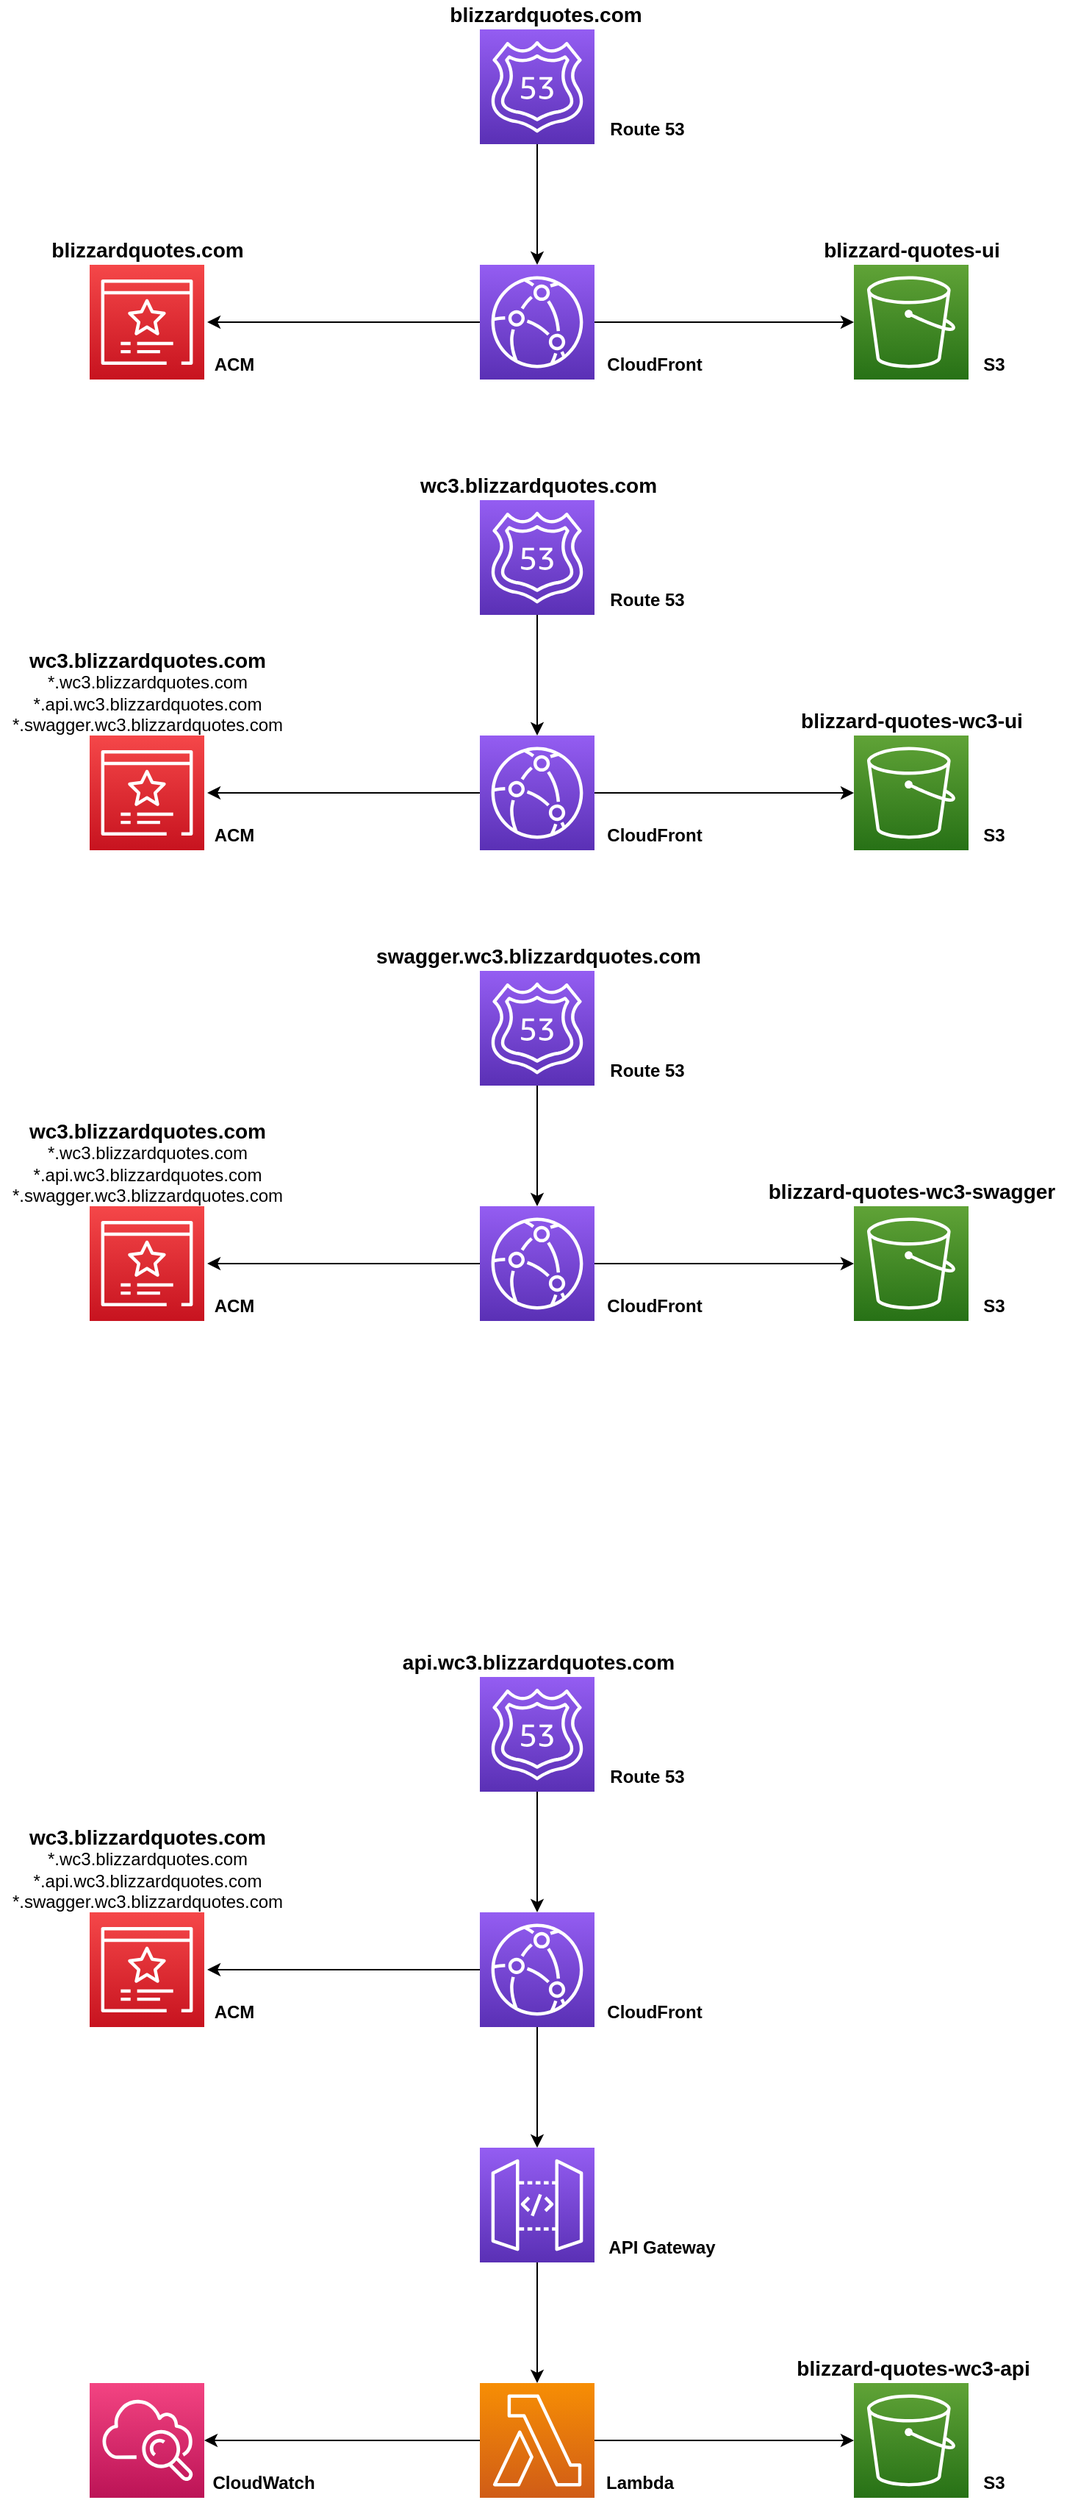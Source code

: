 <mxfile version="13.4.8" type="google"><diagram id="ve4UrmRPay4zbQK0Jmco" name="Page-1"><mxGraphModel dx="1422" dy="762" grid="1" gridSize="10" guides="1" tooltips="1" connect="1" arrows="1" fold="1" page="1" pageScale="1" pageWidth="850" pageHeight="1100" math="0" shadow="0"><root><mxCell id="0"/><mxCell id="1" parent="0"/><mxCell id="h2Oj0U_-wsIMyNl2uhC2-9" style="edgeStyle=orthogonalEdgeStyle;rounded=0;orthogonalLoop=1;jettySize=auto;html=1;" parent="1" source="h2Oj0U_-wsIMyNl2uhC2-1" target="h2Oj0U_-wsIMyNl2uhC2-2" edge="1"><mxGeometry relative="1" as="geometry"/></mxCell><mxCell id="h2Oj0U_-wsIMyNl2uhC2-1" value="" style="outlineConnect=0;fontColor=#232F3E;gradientColor=#945DF2;gradientDirection=north;fillColor=#5A30B5;strokeColor=#ffffff;dashed=0;verticalLabelPosition=bottom;verticalAlign=top;align=center;html=1;fontSize=12;fontStyle=0;aspect=fixed;shape=mxgraph.aws4.resourceIcon;resIcon=mxgraph.aws4.route_53;" parent="1" vertex="1"><mxGeometry x="385.5" y="80" width="78" height="78" as="geometry"/></mxCell><mxCell id="h2Oj0U_-wsIMyNl2uhC2-14" style="edgeStyle=orthogonalEdgeStyle;rounded=0;orthogonalLoop=1;jettySize=auto;html=1;entryX=1.026;entryY=0.5;entryDx=0;entryDy=0;entryPerimeter=0;" parent="1" source="h2Oj0U_-wsIMyNl2uhC2-2" target="h2Oj0U_-wsIMyNl2uhC2-3" edge="1"><mxGeometry relative="1" as="geometry"/></mxCell><mxCell id="vdmQJDdB7NtLbK8hAlU3-53" style="edgeStyle=orthogonalEdgeStyle;rounded=0;orthogonalLoop=1;jettySize=auto;html=1;" parent="1" source="h2Oj0U_-wsIMyNl2uhC2-2" edge="1"><mxGeometry relative="1" as="geometry"><mxPoint x="640" y="279" as="targetPoint"/></mxGeometry></mxCell><mxCell id="h2Oj0U_-wsIMyNl2uhC2-2" value="" style="outlineConnect=0;fontColor=#232F3E;gradientColor=#945DF2;gradientDirection=north;fillColor=#5A30B5;strokeColor=#ffffff;dashed=0;verticalLabelPosition=bottom;verticalAlign=top;align=center;html=1;fontSize=12;fontStyle=0;aspect=fixed;shape=mxgraph.aws4.resourceIcon;resIcon=mxgraph.aws4.cloudfront;" parent="1" vertex="1"><mxGeometry x="385.5" y="240" width="78" height="78" as="geometry"/></mxCell><mxCell id="h2Oj0U_-wsIMyNl2uhC2-3" value="" style="outlineConnect=0;fontColor=#232F3E;gradientColor=#F54749;gradientDirection=north;fillColor=#C7131F;strokeColor=#ffffff;dashed=0;verticalLabelPosition=bottom;verticalAlign=top;align=center;html=1;fontSize=12;fontStyle=0;aspect=fixed;shape=mxgraph.aws4.resourceIcon;resIcon=mxgraph.aws4.certificate_manager_3;" parent="1" vertex="1"><mxGeometry x="120" y="240" width="78" height="78" as="geometry"/></mxCell><mxCell id="h2Oj0U_-wsIMyNl2uhC2-8" value="&lt;b&gt;&lt;font style=&quot;font-size: 14px&quot;&gt;blizzardquotes.com&lt;/font&gt;&lt;/b&gt;" style="text;html=1;align=center;verticalAlign=middle;resizable=0;points=[];;autosize=1;" parent="1" vertex="1"><mxGeometry x="355" y="60" width="150" height="20" as="geometry"/></mxCell><mxCell id="h2Oj0U_-wsIMyNl2uhC2-15" value="&lt;b&gt;&lt;font style=&quot;font-size: 14px&quot;&gt;blizzardquotes.com&lt;/font&gt;&lt;/b&gt;" style="text;html=1;align=center;verticalAlign=middle;resizable=0;points=[];;autosize=1;" parent="1" vertex="1"><mxGeometry x="84" y="220" width="150" height="20" as="geometry"/></mxCell><mxCell id="h2Oj0U_-wsIMyNl2uhC2-17" value="" style="outlineConnect=0;fontColor=#232F3E;gradientColor=#60A337;gradientDirection=north;fillColor=#277116;strokeColor=#ffffff;dashed=0;verticalLabelPosition=bottom;verticalAlign=top;align=center;html=1;fontSize=12;fontStyle=0;aspect=fixed;shape=mxgraph.aws4.resourceIcon;resIcon=mxgraph.aws4.s3;" parent="1" vertex="1"><mxGeometry x="640" y="240" width="78" height="78" as="geometry"/></mxCell><mxCell id="vdmQJDdB7NtLbK8hAlU3-1" value="&lt;b&gt;Route 53&lt;/b&gt;" style="text;html=1;align=center;verticalAlign=middle;resizable=0;points=[];;autosize=1;" parent="1" vertex="1"><mxGeometry x="463.5" y="138" width="70" height="20" as="geometry"/></mxCell><mxCell id="vdmQJDdB7NtLbK8hAlU3-2" value="&lt;b&gt;CloudFront&lt;/b&gt;" style="text;html=1;align=center;verticalAlign=middle;resizable=0;points=[];;autosize=1;" parent="1" vertex="1"><mxGeometry x="463.5" y="298" width="80" height="20" as="geometry"/></mxCell><mxCell id="vdmQJDdB7NtLbK8hAlU3-10" value="&lt;b&gt;S3&lt;/b&gt;" style="text;html=1;align=center;verticalAlign=middle;resizable=0;points=[];;autosize=1;" parent="1" vertex="1"><mxGeometry x="720" y="298" width="30" height="20" as="geometry"/></mxCell><mxCell id="vdmQJDdB7NtLbK8hAlU3-11" value="&lt;b&gt;ACM&lt;/b&gt;" style="text;html=1;align=center;verticalAlign=middle;resizable=0;points=[];;autosize=1;" parent="1" vertex="1"><mxGeometry x="198" y="298" width="40" height="20" as="geometry"/></mxCell><mxCell id="vdmQJDdB7NtLbK8hAlU3-54" style="edgeStyle=orthogonalEdgeStyle;rounded=0;orthogonalLoop=1;jettySize=auto;html=1;" parent="1" source="vdmQJDdB7NtLbK8hAlU3-55" target="vdmQJDdB7NtLbK8hAlU3-59" edge="1"><mxGeometry relative="1" as="geometry"/></mxCell><mxCell id="vdmQJDdB7NtLbK8hAlU3-55" value="" style="outlineConnect=0;fontColor=#232F3E;gradientColor=#945DF2;gradientDirection=north;fillColor=#5A30B5;strokeColor=#ffffff;dashed=0;verticalLabelPosition=bottom;verticalAlign=top;align=center;html=1;fontSize=12;fontStyle=0;aspect=fixed;shape=mxgraph.aws4.resourceIcon;resIcon=mxgraph.aws4.route_53;" parent="1" vertex="1"><mxGeometry x="385.5" y="1200" width="78" height="78" as="geometry"/></mxCell><mxCell id="vdmQJDdB7NtLbK8hAlU3-56" style="edgeStyle=orthogonalEdgeStyle;rounded=0;orthogonalLoop=1;jettySize=auto;html=1;" parent="1" source="vdmQJDdB7NtLbK8hAlU3-59" target="vdmQJDdB7NtLbK8hAlU3-62" edge="1"><mxGeometry relative="1" as="geometry"/></mxCell><mxCell id="vdmQJDdB7NtLbK8hAlU3-57" style="edgeStyle=orthogonalEdgeStyle;rounded=0;orthogonalLoop=1;jettySize=auto;html=1;entryX=1.026;entryY=0.5;entryDx=0;entryDy=0;entryPerimeter=0;" parent="1" source="vdmQJDdB7NtLbK8hAlU3-59" target="vdmQJDdB7NtLbK8hAlU3-60" edge="1"><mxGeometry relative="1" as="geometry"/></mxCell><mxCell id="vdmQJDdB7NtLbK8hAlU3-58" style="edgeStyle=orthogonalEdgeStyle;rounded=0;orthogonalLoop=1;jettySize=auto;html=1;" parent="1" edge="1"><mxGeometry relative="1" as="geometry"><mxPoint x="640" y="1719" as="targetPoint"/><mxPoint x="463.5" y="1719" as="sourcePoint"/></mxGeometry></mxCell><mxCell id="vdmQJDdB7NtLbK8hAlU3-59" value="" style="outlineConnect=0;fontColor=#232F3E;gradientColor=#945DF2;gradientDirection=north;fillColor=#5A30B5;strokeColor=#ffffff;dashed=0;verticalLabelPosition=bottom;verticalAlign=top;align=center;html=1;fontSize=12;fontStyle=0;aspect=fixed;shape=mxgraph.aws4.resourceIcon;resIcon=mxgraph.aws4.cloudfront;" parent="1" vertex="1"><mxGeometry x="385.5" y="1360" width="78" height="78" as="geometry"/></mxCell><mxCell id="vdmQJDdB7NtLbK8hAlU3-60" value="" style="outlineConnect=0;fontColor=#232F3E;gradientColor=#F54749;gradientDirection=north;fillColor=#C7131F;strokeColor=#ffffff;dashed=0;verticalLabelPosition=bottom;verticalAlign=top;align=center;html=1;fontSize=12;fontStyle=0;aspect=fixed;shape=mxgraph.aws4.resourceIcon;resIcon=mxgraph.aws4.certificate_manager_3;" parent="1" vertex="1"><mxGeometry x="120" y="1360" width="78" height="78" as="geometry"/></mxCell><mxCell id="vdmQJDdB7NtLbK8hAlU3-61" style="edgeStyle=orthogonalEdgeStyle;rounded=0;orthogonalLoop=1;jettySize=auto;html=1;" parent="1" source="vdmQJDdB7NtLbK8hAlU3-62" target="vdmQJDdB7NtLbK8hAlU3-64" edge="1"><mxGeometry relative="1" as="geometry"/></mxCell><mxCell id="vdmQJDdB7NtLbK8hAlU3-62" value="" style="outlineConnect=0;fontColor=#232F3E;gradientColor=#945DF2;gradientDirection=north;fillColor=#5A30B5;strokeColor=#ffffff;dashed=0;verticalLabelPosition=bottom;verticalAlign=top;align=center;html=1;fontSize=12;fontStyle=0;aspect=fixed;shape=mxgraph.aws4.resourceIcon;resIcon=mxgraph.aws4.api_gateway;" parent="1" vertex="1"><mxGeometry x="385.5" y="1520" width="78" height="78" as="geometry"/></mxCell><mxCell id="vdmQJDdB7NtLbK8hAlU3-63" style="edgeStyle=orthogonalEdgeStyle;rounded=0;orthogonalLoop=1;jettySize=auto;html=1;" parent="1" source="vdmQJDdB7NtLbK8hAlU3-64" target="vdmQJDdB7NtLbK8hAlU3-65" edge="1"><mxGeometry relative="1" as="geometry"/></mxCell><mxCell id="vdmQJDdB7NtLbK8hAlU3-64" value="" style="outlineConnect=0;fontColor=#232F3E;gradientColor=#F78E04;gradientDirection=north;fillColor=#D05C17;strokeColor=#ffffff;dashed=0;verticalLabelPosition=bottom;verticalAlign=top;align=center;html=1;fontSize=12;fontStyle=0;aspect=fixed;shape=mxgraph.aws4.resourceIcon;resIcon=mxgraph.aws4.lambda;" parent="1" vertex="1"><mxGeometry x="385.5" y="1680" width="78" height="78" as="geometry"/></mxCell><mxCell id="vdmQJDdB7NtLbK8hAlU3-65" value="" style="outlineConnect=0;fontColor=#232F3E;gradientColor=#F34482;gradientDirection=north;fillColor=#BC1356;strokeColor=#ffffff;dashed=0;verticalLabelPosition=bottom;verticalAlign=top;align=center;html=1;fontSize=12;fontStyle=0;aspect=fixed;shape=mxgraph.aws4.resourceIcon;resIcon=mxgraph.aws4.cloudwatch;" parent="1" vertex="1"><mxGeometry x="120" y="1680" width="78" height="78" as="geometry"/></mxCell><mxCell id="vdmQJDdB7NtLbK8hAlU3-66" value="&lt;b&gt;&lt;font style=&quot;font-size: 14px&quot;&gt;api.wc3.blizzardquotes.com&lt;/font&gt;&lt;/b&gt;" style="text;html=1;align=center;verticalAlign=middle;resizable=0;points=[];;autosize=1;" parent="1" vertex="1"><mxGeometry x="324.9" y="1180" width="200" height="20" as="geometry"/></mxCell><mxCell id="vdmQJDdB7NtLbK8hAlU3-67" value="&lt;b&gt;&lt;font style=&quot;font-size: 14px&quot;&gt;wc3.blizzardquotes.com&lt;/font&gt;&lt;/b&gt;&lt;br&gt;*.wc3.blizzardquotes.com&lt;br&gt;*.api.wc3.blizzardquotes.com&lt;br&gt;*.swagger.wc3.blizzardquotes.com" style="text;html=1;align=center;verticalAlign=middle;resizable=0;points=[];;autosize=1;" parent="1" vertex="1"><mxGeometry x="59" y="1300" width="200" height="60" as="geometry"/></mxCell><mxCell id="vdmQJDdB7NtLbK8hAlU3-68" value="" style="outlineConnect=0;fontColor=#232F3E;gradientColor=#60A337;gradientDirection=north;fillColor=#277116;strokeColor=#ffffff;dashed=0;verticalLabelPosition=bottom;verticalAlign=top;align=center;html=1;fontSize=12;fontStyle=0;aspect=fixed;shape=mxgraph.aws4.resourceIcon;resIcon=mxgraph.aws4.s3;" parent="1" vertex="1"><mxGeometry x="640" y="1680" width="78" height="78" as="geometry"/></mxCell><mxCell id="vdmQJDdB7NtLbK8hAlU3-69" value="&lt;b&gt;Route 53&lt;/b&gt;" style="text;html=1;align=center;verticalAlign=middle;resizable=0;points=[];;autosize=1;" parent="1" vertex="1"><mxGeometry x="463.5" y="1258" width="70" height="20" as="geometry"/></mxCell><mxCell id="vdmQJDdB7NtLbK8hAlU3-70" value="&lt;b&gt;CloudFront&lt;/b&gt;" style="text;html=1;align=center;verticalAlign=middle;resizable=0;points=[];;autosize=1;" parent="1" vertex="1"><mxGeometry x="463.5" y="1418" width="80" height="20" as="geometry"/></mxCell><mxCell id="vdmQJDdB7NtLbK8hAlU3-71" value="&lt;b&gt;API Gateway&lt;/b&gt;" style="text;html=1;align=center;verticalAlign=middle;resizable=0;points=[];;autosize=1;" parent="1" vertex="1"><mxGeometry x="463.5" y="1578" width="90" height="20" as="geometry"/></mxCell><mxCell id="vdmQJDdB7NtLbK8hAlU3-72" value="&lt;b&gt;Lambda&lt;/b&gt;" style="text;html=1;align=center;verticalAlign=middle;resizable=0;points=[];;autosize=1;" parent="1" vertex="1"><mxGeometry x="463.5" y="1738" width="60" height="20" as="geometry"/></mxCell><mxCell id="vdmQJDdB7NtLbK8hAlU3-73" value="&lt;b&gt;CloudWatch&lt;/b&gt;" style="text;html=1;align=center;verticalAlign=middle;resizable=0;points=[];;autosize=1;" parent="1" vertex="1"><mxGeometry x="198" y="1738" width="80" height="20" as="geometry"/></mxCell><mxCell id="vdmQJDdB7NtLbK8hAlU3-74" value="&lt;b&gt;S3&lt;/b&gt;" style="text;html=1;align=center;verticalAlign=middle;resizable=0;points=[];;autosize=1;" parent="1" vertex="1"><mxGeometry x="720" y="1738" width="30" height="20" as="geometry"/></mxCell><mxCell id="vdmQJDdB7NtLbK8hAlU3-75" value="&lt;b&gt;ACM&lt;/b&gt;" style="text;html=1;align=center;verticalAlign=middle;resizable=0;points=[];;autosize=1;" parent="1" vertex="1"><mxGeometry x="198" y="1418" width="40" height="20" as="geometry"/></mxCell><mxCell id="vdmQJDdB7NtLbK8hAlU3-76" style="edgeStyle=orthogonalEdgeStyle;rounded=0;orthogonalLoop=1;jettySize=auto;html=1;" parent="1" source="vdmQJDdB7NtLbK8hAlU3-77" target="vdmQJDdB7NtLbK8hAlU3-80" edge="1"><mxGeometry relative="1" as="geometry"/></mxCell><mxCell id="vdmQJDdB7NtLbK8hAlU3-77" value="" style="outlineConnect=0;fontColor=#232F3E;gradientColor=#945DF2;gradientDirection=north;fillColor=#5A30B5;strokeColor=#ffffff;dashed=0;verticalLabelPosition=bottom;verticalAlign=top;align=center;html=1;fontSize=12;fontStyle=0;aspect=fixed;shape=mxgraph.aws4.resourceIcon;resIcon=mxgraph.aws4.route_53;" parent="1" vertex="1"><mxGeometry x="385.5" y="720" width="78" height="78" as="geometry"/></mxCell><mxCell id="vdmQJDdB7NtLbK8hAlU3-78" style="edgeStyle=orthogonalEdgeStyle;rounded=0;orthogonalLoop=1;jettySize=auto;html=1;entryX=1.026;entryY=0.5;entryDx=0;entryDy=0;entryPerimeter=0;" parent="1" source="vdmQJDdB7NtLbK8hAlU3-80" target="vdmQJDdB7NtLbK8hAlU3-81" edge="1"><mxGeometry relative="1" as="geometry"/></mxCell><mxCell id="vdmQJDdB7NtLbK8hAlU3-79" style="edgeStyle=orthogonalEdgeStyle;rounded=0;orthogonalLoop=1;jettySize=auto;html=1;" parent="1" source="vdmQJDdB7NtLbK8hAlU3-80" edge="1"><mxGeometry relative="1" as="geometry"><mxPoint x="640" y="919" as="targetPoint"/></mxGeometry></mxCell><mxCell id="vdmQJDdB7NtLbK8hAlU3-80" value="" style="outlineConnect=0;fontColor=#232F3E;gradientColor=#945DF2;gradientDirection=north;fillColor=#5A30B5;strokeColor=#ffffff;dashed=0;verticalLabelPosition=bottom;verticalAlign=top;align=center;html=1;fontSize=12;fontStyle=0;aspect=fixed;shape=mxgraph.aws4.resourceIcon;resIcon=mxgraph.aws4.cloudfront;" parent="1" vertex="1"><mxGeometry x="385.5" y="880" width="78" height="78" as="geometry"/></mxCell><mxCell id="vdmQJDdB7NtLbK8hAlU3-81" value="" style="outlineConnect=0;fontColor=#232F3E;gradientColor=#F54749;gradientDirection=north;fillColor=#C7131F;strokeColor=#ffffff;dashed=0;verticalLabelPosition=bottom;verticalAlign=top;align=center;html=1;fontSize=12;fontStyle=0;aspect=fixed;shape=mxgraph.aws4.resourceIcon;resIcon=mxgraph.aws4.certificate_manager_3;" parent="1" vertex="1"><mxGeometry x="120" y="880" width="78" height="78" as="geometry"/></mxCell><mxCell id="vdmQJDdB7NtLbK8hAlU3-82" value="&lt;b&gt;&lt;font style=&quot;font-size: 14px&quot;&gt;swagger.wc3.blizzardquotes.com&lt;/font&gt;&lt;/b&gt;" style="text;html=1;align=center;verticalAlign=middle;resizable=0;points=[];;autosize=1;" parent="1" vertex="1"><mxGeometry x="304.9" y="700" width="240" height="20" as="geometry"/></mxCell><mxCell id="vdmQJDdB7NtLbK8hAlU3-84" value="" style="outlineConnect=0;fontColor=#232F3E;gradientColor=#60A337;gradientDirection=north;fillColor=#277116;strokeColor=#ffffff;dashed=0;verticalLabelPosition=bottom;verticalAlign=top;align=center;html=1;fontSize=12;fontStyle=0;aspect=fixed;shape=mxgraph.aws4.resourceIcon;resIcon=mxgraph.aws4.s3;" parent="1" vertex="1"><mxGeometry x="640" y="880" width="78" height="78" as="geometry"/></mxCell><mxCell id="vdmQJDdB7NtLbK8hAlU3-85" value="&lt;b&gt;Route 53&lt;/b&gt;" style="text;html=1;align=center;verticalAlign=middle;resizable=0;points=[];;autosize=1;" parent="1" vertex="1"><mxGeometry x="463.5" y="778" width="70" height="20" as="geometry"/></mxCell><mxCell id="vdmQJDdB7NtLbK8hAlU3-86" value="&lt;b&gt;CloudFront&lt;/b&gt;" style="text;html=1;align=center;verticalAlign=middle;resizable=0;points=[];;autosize=1;" parent="1" vertex="1"><mxGeometry x="463.5" y="938" width="80" height="20" as="geometry"/></mxCell><mxCell id="vdmQJDdB7NtLbK8hAlU3-87" value="&lt;b&gt;S3&lt;/b&gt;" style="text;html=1;align=center;verticalAlign=middle;resizable=0;points=[];;autosize=1;" parent="1" vertex="1"><mxGeometry x="720" y="938" width="30" height="20" as="geometry"/></mxCell><mxCell id="vdmQJDdB7NtLbK8hAlU3-88" value="&lt;b&gt;ACM&lt;/b&gt;" style="text;html=1;align=center;verticalAlign=middle;resizable=0;points=[];;autosize=1;" parent="1" vertex="1"><mxGeometry x="198" y="938" width="40" height="20" as="geometry"/></mxCell><mxCell id="vdmQJDdB7NtLbK8hAlU3-90" value="&lt;b&gt;&lt;font style=&quot;font-size: 14px&quot;&gt;wc3.blizzardquotes.com&lt;/font&gt;&lt;/b&gt;&lt;br&gt;*.wc3.blizzardquotes.com&lt;br&gt;*.api.wc3.blizzardquotes.com&lt;br&gt;*.swagger.wc3.blizzardquotes.com" style="text;html=1;align=center;verticalAlign=middle;resizable=0;points=[];;autosize=1;" parent="1" vertex="1"><mxGeometry x="59" y="820" width="200" height="60" as="geometry"/></mxCell><mxCell id="vdmQJDdB7NtLbK8hAlU3-91" value="&lt;b&gt;&lt;font style=&quot;font-size: 14px&quot;&gt;blizzard-quotes-wc3-swagger&lt;/font&gt;&lt;/b&gt;" style="text;html=1;align=center;verticalAlign=middle;resizable=0;points=[];;autosize=1;" parent="1" vertex="1"><mxGeometry x="574" y="860" width="210" height="20" as="geometry"/></mxCell><mxCell id="vdmQJDdB7NtLbK8hAlU3-92" value="&lt;b&gt;&lt;font style=&quot;font-size: 14px&quot;&gt;blizzard-quotes-ui&lt;/font&gt;&lt;/b&gt;" style="text;html=1;align=center;verticalAlign=middle;resizable=0;points=[];;autosize=1;" parent="1" vertex="1"><mxGeometry x="609" y="220" width="140" height="20" as="geometry"/></mxCell><mxCell id="vdmQJDdB7NtLbK8hAlU3-93" value="&lt;b&gt;&lt;font style=&quot;font-size: 14px&quot;&gt;blizzard-quotes-wc3-api&lt;/font&gt;&lt;/b&gt;" style="text;html=1;align=center;verticalAlign=middle;resizable=0;points=[];;autosize=1;" parent="1" vertex="1"><mxGeometry x="595" y="1660" width="170" height="20" as="geometry"/></mxCell><mxCell id="vdmQJDdB7NtLbK8hAlU3-94" style="edgeStyle=orthogonalEdgeStyle;rounded=0;orthogonalLoop=1;jettySize=auto;html=1;" parent="1" source="vdmQJDdB7NtLbK8hAlU3-97" target="vdmQJDdB7NtLbK8hAlU3-98" edge="1"><mxGeometry relative="1" as="geometry"/></mxCell><mxCell id="vdmQJDdB7NtLbK8hAlU3-95" style="edgeStyle=orthogonalEdgeStyle;rounded=0;orthogonalLoop=1;jettySize=auto;html=1;entryX=1.026;entryY=0.5;entryDx=0;entryDy=0;entryPerimeter=0;" parent="1" source="vdmQJDdB7NtLbK8hAlU3-98" target="vdmQJDdB7NtLbK8hAlU3-99" edge="1"><mxGeometry relative="1" as="geometry"/></mxCell><mxCell id="vdmQJDdB7NtLbK8hAlU3-96" style="edgeStyle=orthogonalEdgeStyle;rounded=0;orthogonalLoop=1;jettySize=auto;html=1;" parent="1" source="vdmQJDdB7NtLbK8hAlU3-98" edge="1"><mxGeometry relative="1" as="geometry"><mxPoint x="640" y="599" as="targetPoint"/></mxGeometry></mxCell><mxCell id="vdmQJDdB7NtLbK8hAlU3-97" value="" style="outlineConnect=0;fontColor=#232F3E;gradientColor=#945DF2;gradientDirection=north;fillColor=#5A30B5;strokeColor=#ffffff;dashed=0;verticalLabelPosition=bottom;verticalAlign=top;align=center;html=1;fontSize=12;fontStyle=0;aspect=fixed;shape=mxgraph.aws4.resourceIcon;resIcon=mxgraph.aws4.route_53;" parent="1" vertex="1"><mxGeometry x="385.5" y="400" width="78" height="78" as="geometry"/></mxCell><mxCell id="vdmQJDdB7NtLbK8hAlU3-98" value="" style="outlineConnect=0;fontColor=#232F3E;gradientColor=#945DF2;gradientDirection=north;fillColor=#5A30B5;strokeColor=#ffffff;dashed=0;verticalLabelPosition=bottom;verticalAlign=top;align=center;html=1;fontSize=12;fontStyle=0;aspect=fixed;shape=mxgraph.aws4.resourceIcon;resIcon=mxgraph.aws4.cloudfront;" parent="1" vertex="1"><mxGeometry x="385.5" y="560" width="78" height="78" as="geometry"/></mxCell><mxCell id="vdmQJDdB7NtLbK8hAlU3-99" value="" style="outlineConnect=0;fontColor=#232F3E;gradientColor=#F54749;gradientDirection=north;fillColor=#C7131F;strokeColor=#ffffff;dashed=0;verticalLabelPosition=bottom;verticalAlign=top;align=center;html=1;fontSize=12;fontStyle=0;aspect=fixed;shape=mxgraph.aws4.resourceIcon;resIcon=mxgraph.aws4.certificate_manager_3;" parent="1" vertex="1"><mxGeometry x="120" y="560" width="78" height="78" as="geometry"/></mxCell><mxCell id="vdmQJDdB7NtLbK8hAlU3-100" value="&lt;b&gt;&lt;font style=&quot;font-size: 14px&quot;&gt;wc3.blizzardquotes.com&lt;/font&gt;&lt;/b&gt;" style="text;html=1;align=center;verticalAlign=middle;resizable=0;points=[];;autosize=1;" parent="1" vertex="1"><mxGeometry x="334.5" y="380" width="180" height="20" as="geometry"/></mxCell><mxCell id="vdmQJDdB7NtLbK8hAlU3-102" value="" style="outlineConnect=0;fontColor=#232F3E;gradientColor=#60A337;gradientDirection=north;fillColor=#277116;strokeColor=#ffffff;dashed=0;verticalLabelPosition=bottom;verticalAlign=top;align=center;html=1;fontSize=12;fontStyle=0;aspect=fixed;shape=mxgraph.aws4.resourceIcon;resIcon=mxgraph.aws4.s3;" parent="1" vertex="1"><mxGeometry x="640" y="560" width="78" height="78" as="geometry"/></mxCell><mxCell id="vdmQJDdB7NtLbK8hAlU3-103" value="&lt;b&gt;Route 53&lt;/b&gt;" style="text;html=1;align=center;verticalAlign=middle;resizable=0;points=[];;autosize=1;" parent="1" vertex="1"><mxGeometry x="463.5" y="458" width="70" height="20" as="geometry"/></mxCell><mxCell id="vdmQJDdB7NtLbK8hAlU3-104" value="&lt;b&gt;CloudFront&lt;/b&gt;" style="text;html=1;align=center;verticalAlign=middle;resizable=0;points=[];;autosize=1;" parent="1" vertex="1"><mxGeometry x="463.5" y="618" width="80" height="20" as="geometry"/></mxCell><mxCell id="vdmQJDdB7NtLbK8hAlU3-105" value="&lt;b&gt;S3&lt;/b&gt;" style="text;html=1;align=center;verticalAlign=middle;resizable=0;points=[];;autosize=1;" parent="1" vertex="1"><mxGeometry x="720" y="618" width="30" height="20" as="geometry"/></mxCell><mxCell id="vdmQJDdB7NtLbK8hAlU3-106" value="&lt;b&gt;ACM&lt;/b&gt;" style="text;html=1;align=center;verticalAlign=middle;resizable=0;points=[];;autosize=1;" parent="1" vertex="1"><mxGeometry x="198" y="618" width="40" height="20" as="geometry"/></mxCell><mxCell id="vdmQJDdB7NtLbK8hAlU3-107" value="&lt;b&gt;&lt;font style=&quot;font-size: 14px&quot;&gt;blizzard-quotes-wc3-ui&lt;/font&gt;&lt;/b&gt;" style="text;html=1;align=center;verticalAlign=middle;resizable=0;points=[];;autosize=1;" parent="1" vertex="1"><mxGeometry x="594" y="540" width="170" height="20" as="geometry"/></mxCell><mxCell id="vdmQJDdB7NtLbK8hAlU3-108" value="&lt;b&gt;&lt;font style=&quot;font-size: 14px&quot;&gt;wc3.blizzardquotes.com&lt;/font&gt;&lt;/b&gt;&lt;br&gt;*.wc3.blizzardquotes.com&lt;br&gt;*.api.wc3.blizzardquotes.com&lt;br&gt;*.swagger.wc3.blizzardquotes.com" style="text;html=1;align=center;verticalAlign=middle;resizable=0;points=[];;autosize=1;" parent="1" vertex="1"><mxGeometry x="59" y="500" width="200" height="60" as="geometry"/></mxCell></root></mxGraphModel></diagram></mxfile>